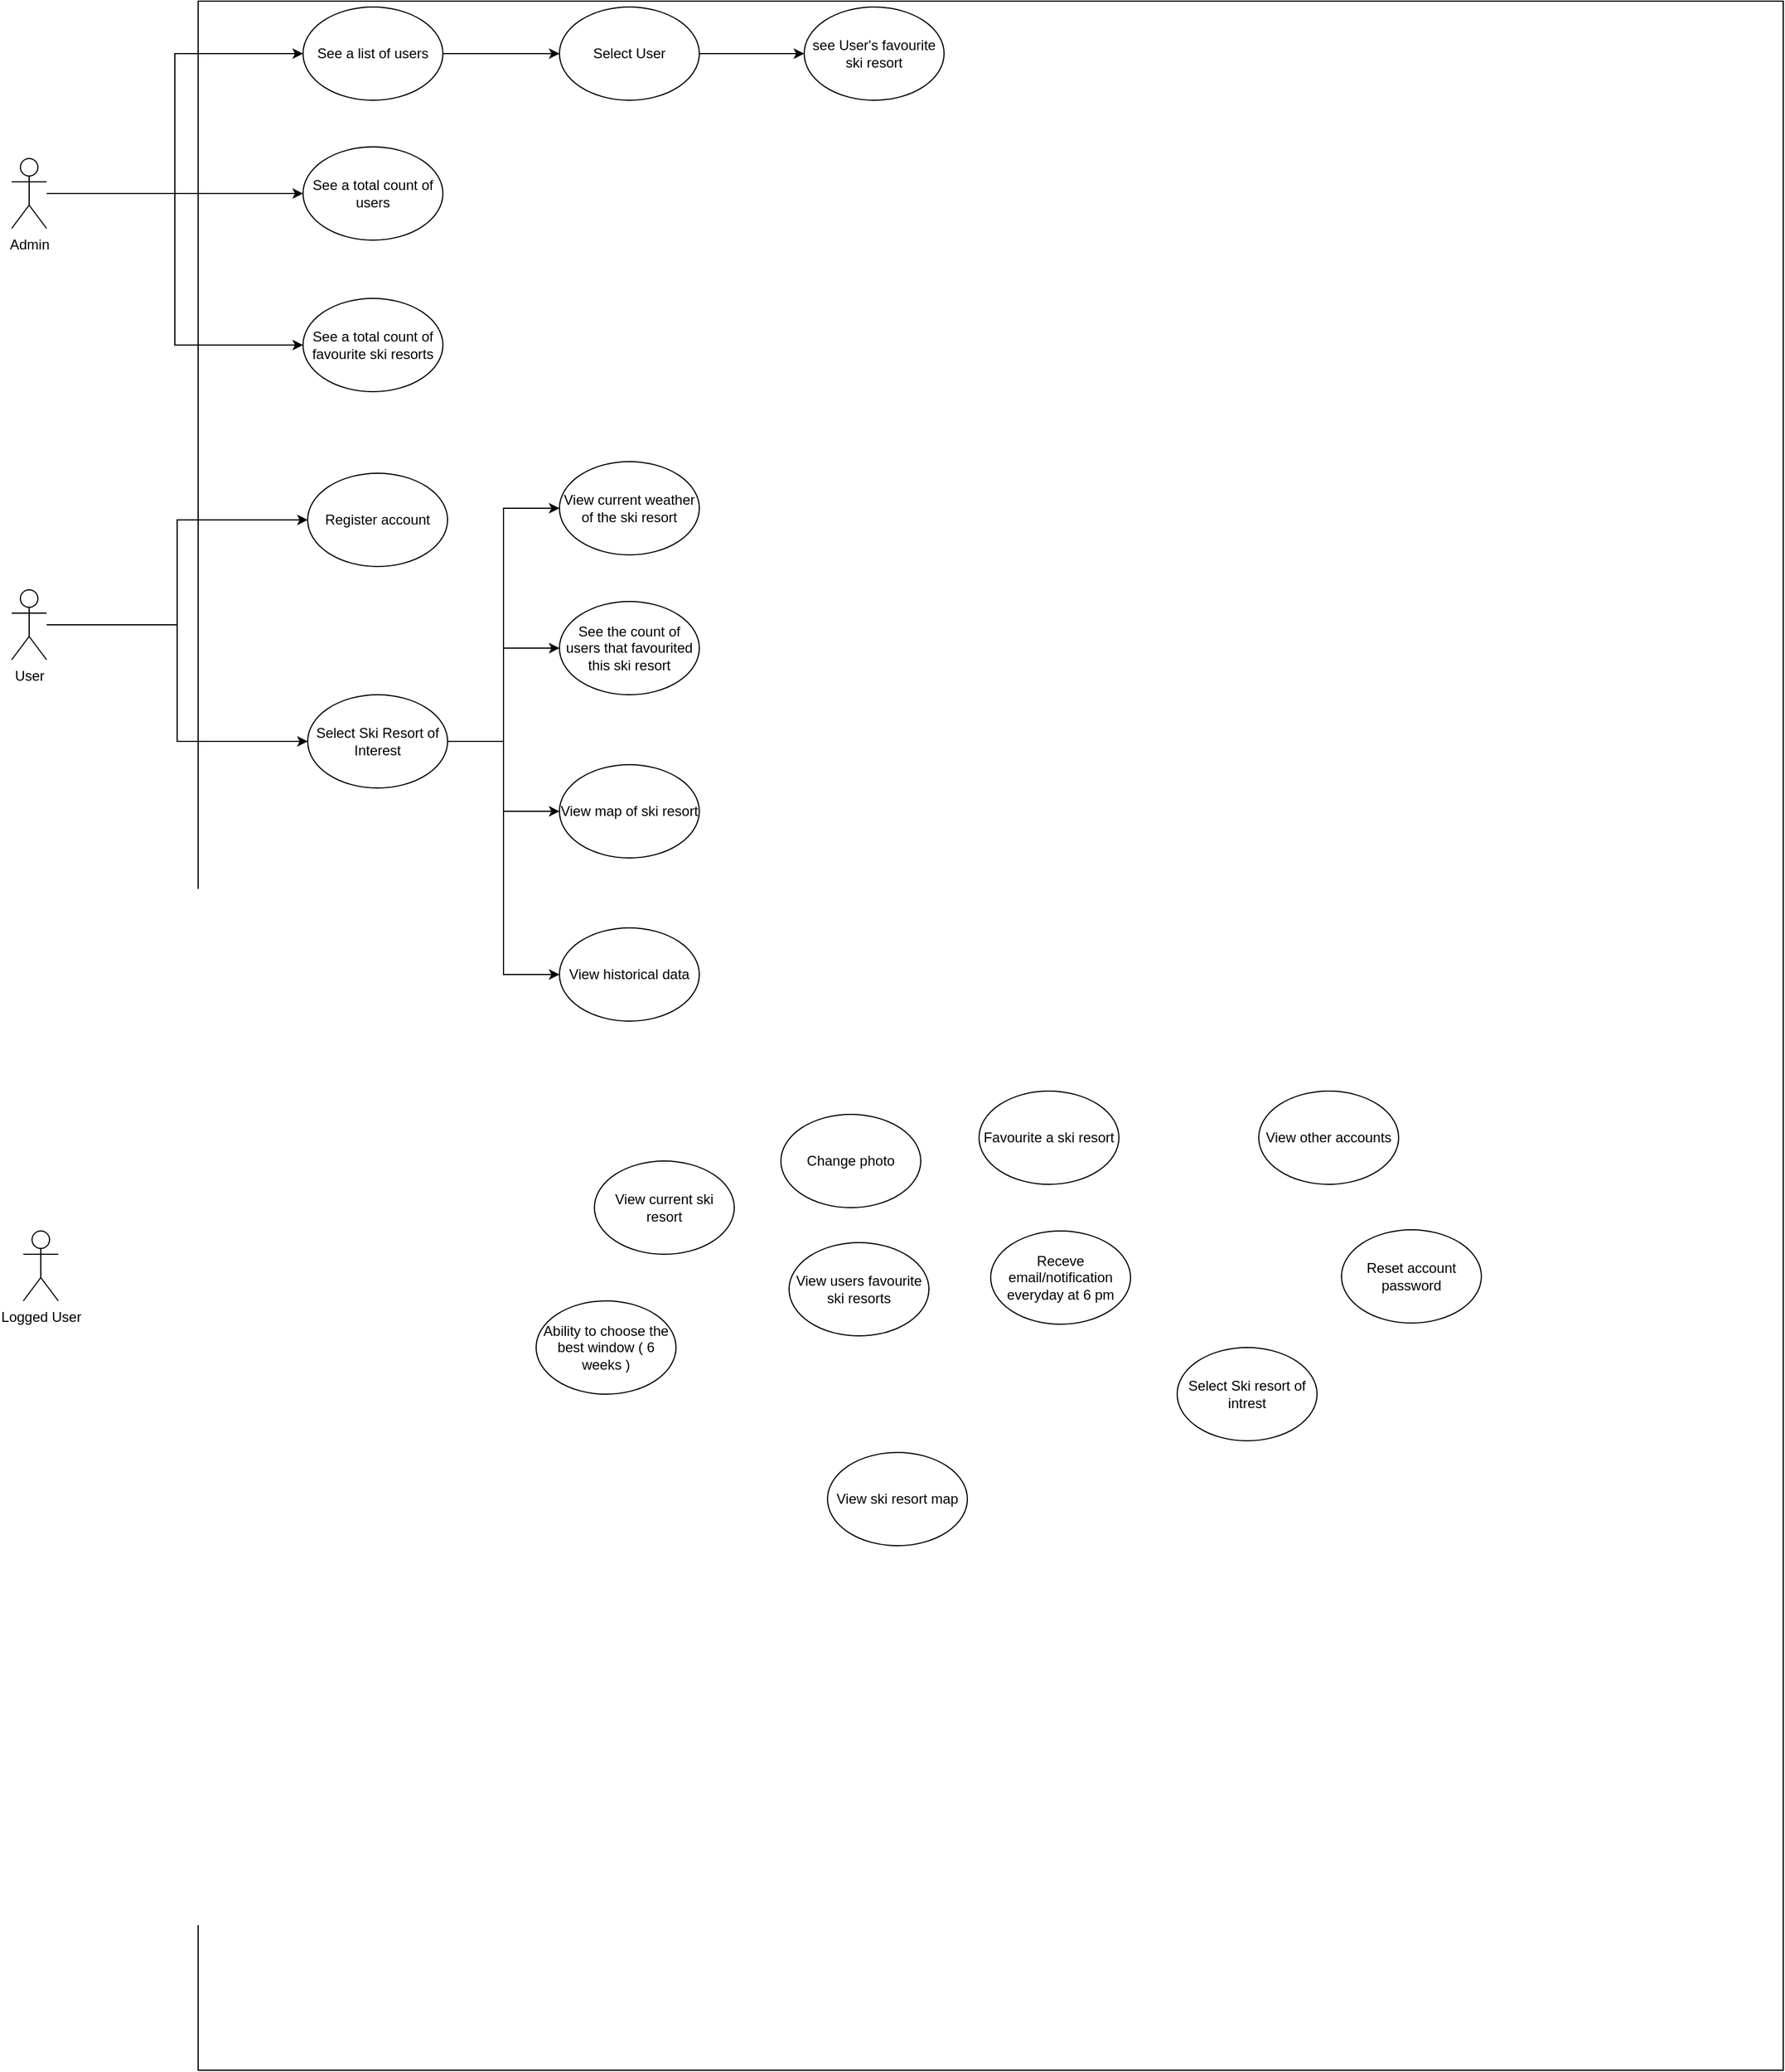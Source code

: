 <mxfile version="16.6.6" type="github">
  <diagram id="pV0uPcfDGsBpKsEs16C3" name="Page-1">
    <mxGraphModel dx="1662" dy="750" grid="1" gridSize="10" guides="1" tooltips="1" connect="1" arrows="1" fold="1" page="1" pageScale="1" pageWidth="827" pageHeight="1169" math="0" shadow="0">
      <root>
        <mxCell id="0" />
        <mxCell id="1" parent="0" />
        <mxCell id="nFr3X66Qoe-MHwGrgQsz-24" value="" style="rounded=0;whiteSpace=wrap;html=1;" vertex="1" parent="1">
          <mxGeometry x="200" y="35" width="1360" height="1775" as="geometry" />
        </mxCell>
        <mxCell id="nFr3X66Qoe-MHwGrgQsz-27" style="edgeStyle=orthogonalEdgeStyle;rounded=0;orthogonalLoop=1;jettySize=auto;html=1;entryX=0;entryY=0.5;entryDx=0;entryDy=0;" edge="1" parent="1" source="nFr3X66Qoe-MHwGrgQsz-1" target="nFr3X66Qoe-MHwGrgQsz-14">
          <mxGeometry relative="1" as="geometry" />
        </mxCell>
        <mxCell id="nFr3X66Qoe-MHwGrgQsz-28" style="edgeStyle=orthogonalEdgeStyle;rounded=0;orthogonalLoop=1;jettySize=auto;html=1;entryX=0;entryY=0.5;entryDx=0;entryDy=0;" edge="1" parent="1" source="nFr3X66Qoe-MHwGrgQsz-1" target="nFr3X66Qoe-MHwGrgQsz-16">
          <mxGeometry relative="1" as="geometry" />
        </mxCell>
        <mxCell id="nFr3X66Qoe-MHwGrgQsz-29" style="edgeStyle=orthogonalEdgeStyle;rounded=0;orthogonalLoop=1;jettySize=auto;html=1;entryX=0;entryY=0.5;entryDx=0;entryDy=0;" edge="1" parent="1" source="nFr3X66Qoe-MHwGrgQsz-1" target="nFr3X66Qoe-MHwGrgQsz-17">
          <mxGeometry relative="1" as="geometry" />
        </mxCell>
        <mxCell id="nFr3X66Qoe-MHwGrgQsz-1" value="Admin&lt;br&gt;" style="shape=umlActor;verticalLabelPosition=bottom;verticalAlign=top;html=1;outlineConnect=0;" vertex="1" parent="1">
          <mxGeometry x="40" y="170" width="30" height="60" as="geometry" />
        </mxCell>
        <mxCell id="nFr3X66Qoe-MHwGrgQsz-2" value="View users favourite ski resorts" style="ellipse;whiteSpace=wrap;html=1;" vertex="1" parent="1">
          <mxGeometry x="707" y="1100" width="120" height="80" as="geometry" />
        </mxCell>
        <mxCell id="nFr3X66Qoe-MHwGrgQsz-33" style="edgeStyle=orthogonalEdgeStyle;rounded=0;orthogonalLoop=1;jettySize=auto;html=1;entryX=0;entryY=0.5;entryDx=0;entryDy=0;" edge="1" parent="1" source="nFr3X66Qoe-MHwGrgQsz-3" target="nFr3X66Qoe-MHwGrgQsz-32">
          <mxGeometry relative="1" as="geometry" />
        </mxCell>
        <mxCell id="nFr3X66Qoe-MHwGrgQsz-34" style="edgeStyle=orthogonalEdgeStyle;rounded=0;orthogonalLoop=1;jettySize=auto;html=1;entryX=0;entryY=0.5;entryDx=0;entryDy=0;" edge="1" parent="1" source="nFr3X66Qoe-MHwGrgQsz-3" target="nFr3X66Qoe-MHwGrgQsz-21">
          <mxGeometry relative="1" as="geometry" />
        </mxCell>
        <mxCell id="nFr3X66Qoe-MHwGrgQsz-3" value="User" style="shape=umlActor;verticalLabelPosition=bottom;verticalAlign=top;html=1;outlineConnect=0;" vertex="1" parent="1">
          <mxGeometry x="40" y="540" width="30" height="60" as="geometry" />
        </mxCell>
        <mxCell id="nFr3X66Qoe-MHwGrgQsz-4" value="View ski resort map" style="ellipse;whiteSpace=wrap;html=1;" vertex="1" parent="1">
          <mxGeometry x="740" y="1280" width="120" height="80" as="geometry" />
        </mxCell>
        <mxCell id="nFr3X66Qoe-MHwGrgQsz-5" value="Select Ski resort of intrest" style="ellipse;whiteSpace=wrap;html=1;" vertex="1" parent="1">
          <mxGeometry x="1040" y="1190" width="120" height="80" as="geometry" />
        </mxCell>
        <mxCell id="nFr3X66Qoe-MHwGrgQsz-6" value="View historical data" style="ellipse;whiteSpace=wrap;html=1;" vertex="1" parent="1">
          <mxGeometry x="510" y="830" width="120" height="80" as="geometry" />
        </mxCell>
        <mxCell id="nFr3X66Qoe-MHwGrgQsz-7" value="Ability to choose the best window ( 6 weeks )" style="ellipse;whiteSpace=wrap;html=1;" vertex="1" parent="1">
          <mxGeometry x="490" y="1150" width="120" height="80" as="geometry" />
        </mxCell>
        <mxCell id="nFr3X66Qoe-MHwGrgQsz-8" value="View current ski resort" style="ellipse;whiteSpace=wrap;html=1;" vertex="1" parent="1">
          <mxGeometry x="540" y="1030" width="120" height="80" as="geometry" />
        </mxCell>
        <mxCell id="nFr3X66Qoe-MHwGrgQsz-9" value="Receve email/notification everyday at 6 pm" style="ellipse;whiteSpace=wrap;html=1;" vertex="1" parent="1">
          <mxGeometry x="880" y="1090" width="120" height="80" as="geometry" />
        </mxCell>
        <mxCell id="nFr3X66Qoe-MHwGrgQsz-10" value="Reset account password" style="ellipse;whiteSpace=wrap;html=1;" vertex="1" parent="1">
          <mxGeometry x="1181" y="1089" width="120" height="80" as="geometry" />
        </mxCell>
        <mxCell id="nFr3X66Qoe-MHwGrgQsz-11" value="Change photo" style="ellipse;whiteSpace=wrap;html=1;" vertex="1" parent="1">
          <mxGeometry x="700" y="990" width="120" height="80" as="geometry" />
        </mxCell>
        <mxCell id="nFr3X66Qoe-MHwGrgQsz-12" value="View other accounts" style="ellipse;whiteSpace=wrap;html=1;" vertex="1" parent="1">
          <mxGeometry x="1110" y="970" width="120" height="80" as="geometry" />
        </mxCell>
        <mxCell id="nFr3X66Qoe-MHwGrgQsz-13" value="View current weather of the ski resort" style="ellipse;whiteSpace=wrap;html=1;" vertex="1" parent="1">
          <mxGeometry x="510" y="430" width="120" height="80" as="geometry" />
        </mxCell>
        <mxCell id="nFr3X66Qoe-MHwGrgQsz-30" style="edgeStyle=orthogonalEdgeStyle;rounded=0;orthogonalLoop=1;jettySize=auto;html=1;entryX=0;entryY=0.5;entryDx=0;entryDy=0;" edge="1" parent="1" source="nFr3X66Qoe-MHwGrgQsz-14" target="nFr3X66Qoe-MHwGrgQsz-26">
          <mxGeometry relative="1" as="geometry" />
        </mxCell>
        <mxCell id="nFr3X66Qoe-MHwGrgQsz-14" value="See a list of users" style="ellipse;whiteSpace=wrap;html=1;" vertex="1" parent="1">
          <mxGeometry x="290" y="40" width="120" height="80" as="geometry" />
        </mxCell>
        <mxCell id="nFr3X66Qoe-MHwGrgQsz-15" value="see User&#39;s favourite ski resort" style="ellipse;whiteSpace=wrap;html=1;" vertex="1" parent="1">
          <mxGeometry x="720" y="40" width="120" height="80" as="geometry" />
        </mxCell>
        <mxCell id="nFr3X66Qoe-MHwGrgQsz-16" value="See a total count of users" style="ellipse;whiteSpace=wrap;html=1;" vertex="1" parent="1">
          <mxGeometry x="290" y="160" width="120" height="80" as="geometry" />
        </mxCell>
        <mxCell id="nFr3X66Qoe-MHwGrgQsz-17" value="See a total count of favourite ski resorts" style="ellipse;whiteSpace=wrap;html=1;" vertex="1" parent="1">
          <mxGeometry x="290" y="290" width="120" height="80" as="geometry" />
        </mxCell>
        <mxCell id="nFr3X66Qoe-MHwGrgQsz-18" value="Logged User" style="shape=umlActor;verticalLabelPosition=bottom;verticalAlign=top;html=1;outlineConnect=0;" vertex="1" parent="1">
          <mxGeometry x="50" y="1090" width="30" height="60" as="geometry" />
        </mxCell>
        <mxCell id="nFr3X66Qoe-MHwGrgQsz-20" value="See the count of users that favourited this ski resort" style="ellipse;whiteSpace=wrap;html=1;" vertex="1" parent="1">
          <mxGeometry x="510" y="550" width="120" height="80" as="geometry" />
        </mxCell>
        <mxCell id="nFr3X66Qoe-MHwGrgQsz-21" value="Register account" style="ellipse;whiteSpace=wrap;html=1;" vertex="1" parent="1">
          <mxGeometry x="294" y="440" width="120" height="80" as="geometry" />
        </mxCell>
        <mxCell id="nFr3X66Qoe-MHwGrgQsz-22" value="View map of ski resort" style="ellipse;whiteSpace=wrap;html=1;" vertex="1" parent="1">
          <mxGeometry x="510" y="690" width="120" height="80" as="geometry" />
        </mxCell>
        <mxCell id="nFr3X66Qoe-MHwGrgQsz-23" value="Favourite a ski resort" style="ellipse;whiteSpace=wrap;html=1;" vertex="1" parent="1">
          <mxGeometry x="870" y="970" width="120" height="80" as="geometry" />
        </mxCell>
        <mxCell id="nFr3X66Qoe-MHwGrgQsz-31" style="edgeStyle=orthogonalEdgeStyle;rounded=0;orthogonalLoop=1;jettySize=auto;html=1;entryX=0;entryY=0.5;entryDx=0;entryDy=0;" edge="1" parent="1" source="nFr3X66Qoe-MHwGrgQsz-26" target="nFr3X66Qoe-MHwGrgQsz-15">
          <mxGeometry relative="1" as="geometry" />
        </mxCell>
        <mxCell id="nFr3X66Qoe-MHwGrgQsz-26" value="Select User" style="ellipse;whiteSpace=wrap;html=1;" vertex="1" parent="1">
          <mxGeometry x="510" y="40" width="120" height="80" as="geometry" />
        </mxCell>
        <mxCell id="nFr3X66Qoe-MHwGrgQsz-35" style="edgeStyle=orthogonalEdgeStyle;rounded=0;orthogonalLoop=1;jettySize=auto;html=1;entryX=0;entryY=0.5;entryDx=0;entryDy=0;" edge="1" parent="1" source="nFr3X66Qoe-MHwGrgQsz-32" target="nFr3X66Qoe-MHwGrgQsz-13">
          <mxGeometry relative="1" as="geometry" />
        </mxCell>
        <mxCell id="nFr3X66Qoe-MHwGrgQsz-36" style="edgeStyle=orthogonalEdgeStyle;rounded=0;orthogonalLoop=1;jettySize=auto;html=1;entryX=0;entryY=0.5;entryDx=0;entryDy=0;" edge="1" parent="1" source="nFr3X66Qoe-MHwGrgQsz-32" target="nFr3X66Qoe-MHwGrgQsz-20">
          <mxGeometry relative="1" as="geometry" />
        </mxCell>
        <mxCell id="nFr3X66Qoe-MHwGrgQsz-37" style="edgeStyle=orthogonalEdgeStyle;rounded=0;orthogonalLoop=1;jettySize=auto;html=1;entryX=0;entryY=0.5;entryDx=0;entryDy=0;" edge="1" parent="1" source="nFr3X66Qoe-MHwGrgQsz-32" target="nFr3X66Qoe-MHwGrgQsz-22">
          <mxGeometry relative="1" as="geometry" />
        </mxCell>
        <mxCell id="nFr3X66Qoe-MHwGrgQsz-38" style="edgeStyle=orthogonalEdgeStyle;rounded=0;orthogonalLoop=1;jettySize=auto;html=1;entryX=0;entryY=0.5;entryDx=0;entryDy=0;" edge="1" parent="1" source="nFr3X66Qoe-MHwGrgQsz-32" target="nFr3X66Qoe-MHwGrgQsz-6">
          <mxGeometry relative="1" as="geometry" />
        </mxCell>
        <mxCell id="nFr3X66Qoe-MHwGrgQsz-32" value="Select Ski Resort of Interest" style="ellipse;whiteSpace=wrap;html=1;" vertex="1" parent="1">
          <mxGeometry x="294" y="630" width="120" height="80" as="geometry" />
        </mxCell>
      </root>
    </mxGraphModel>
  </diagram>
</mxfile>
